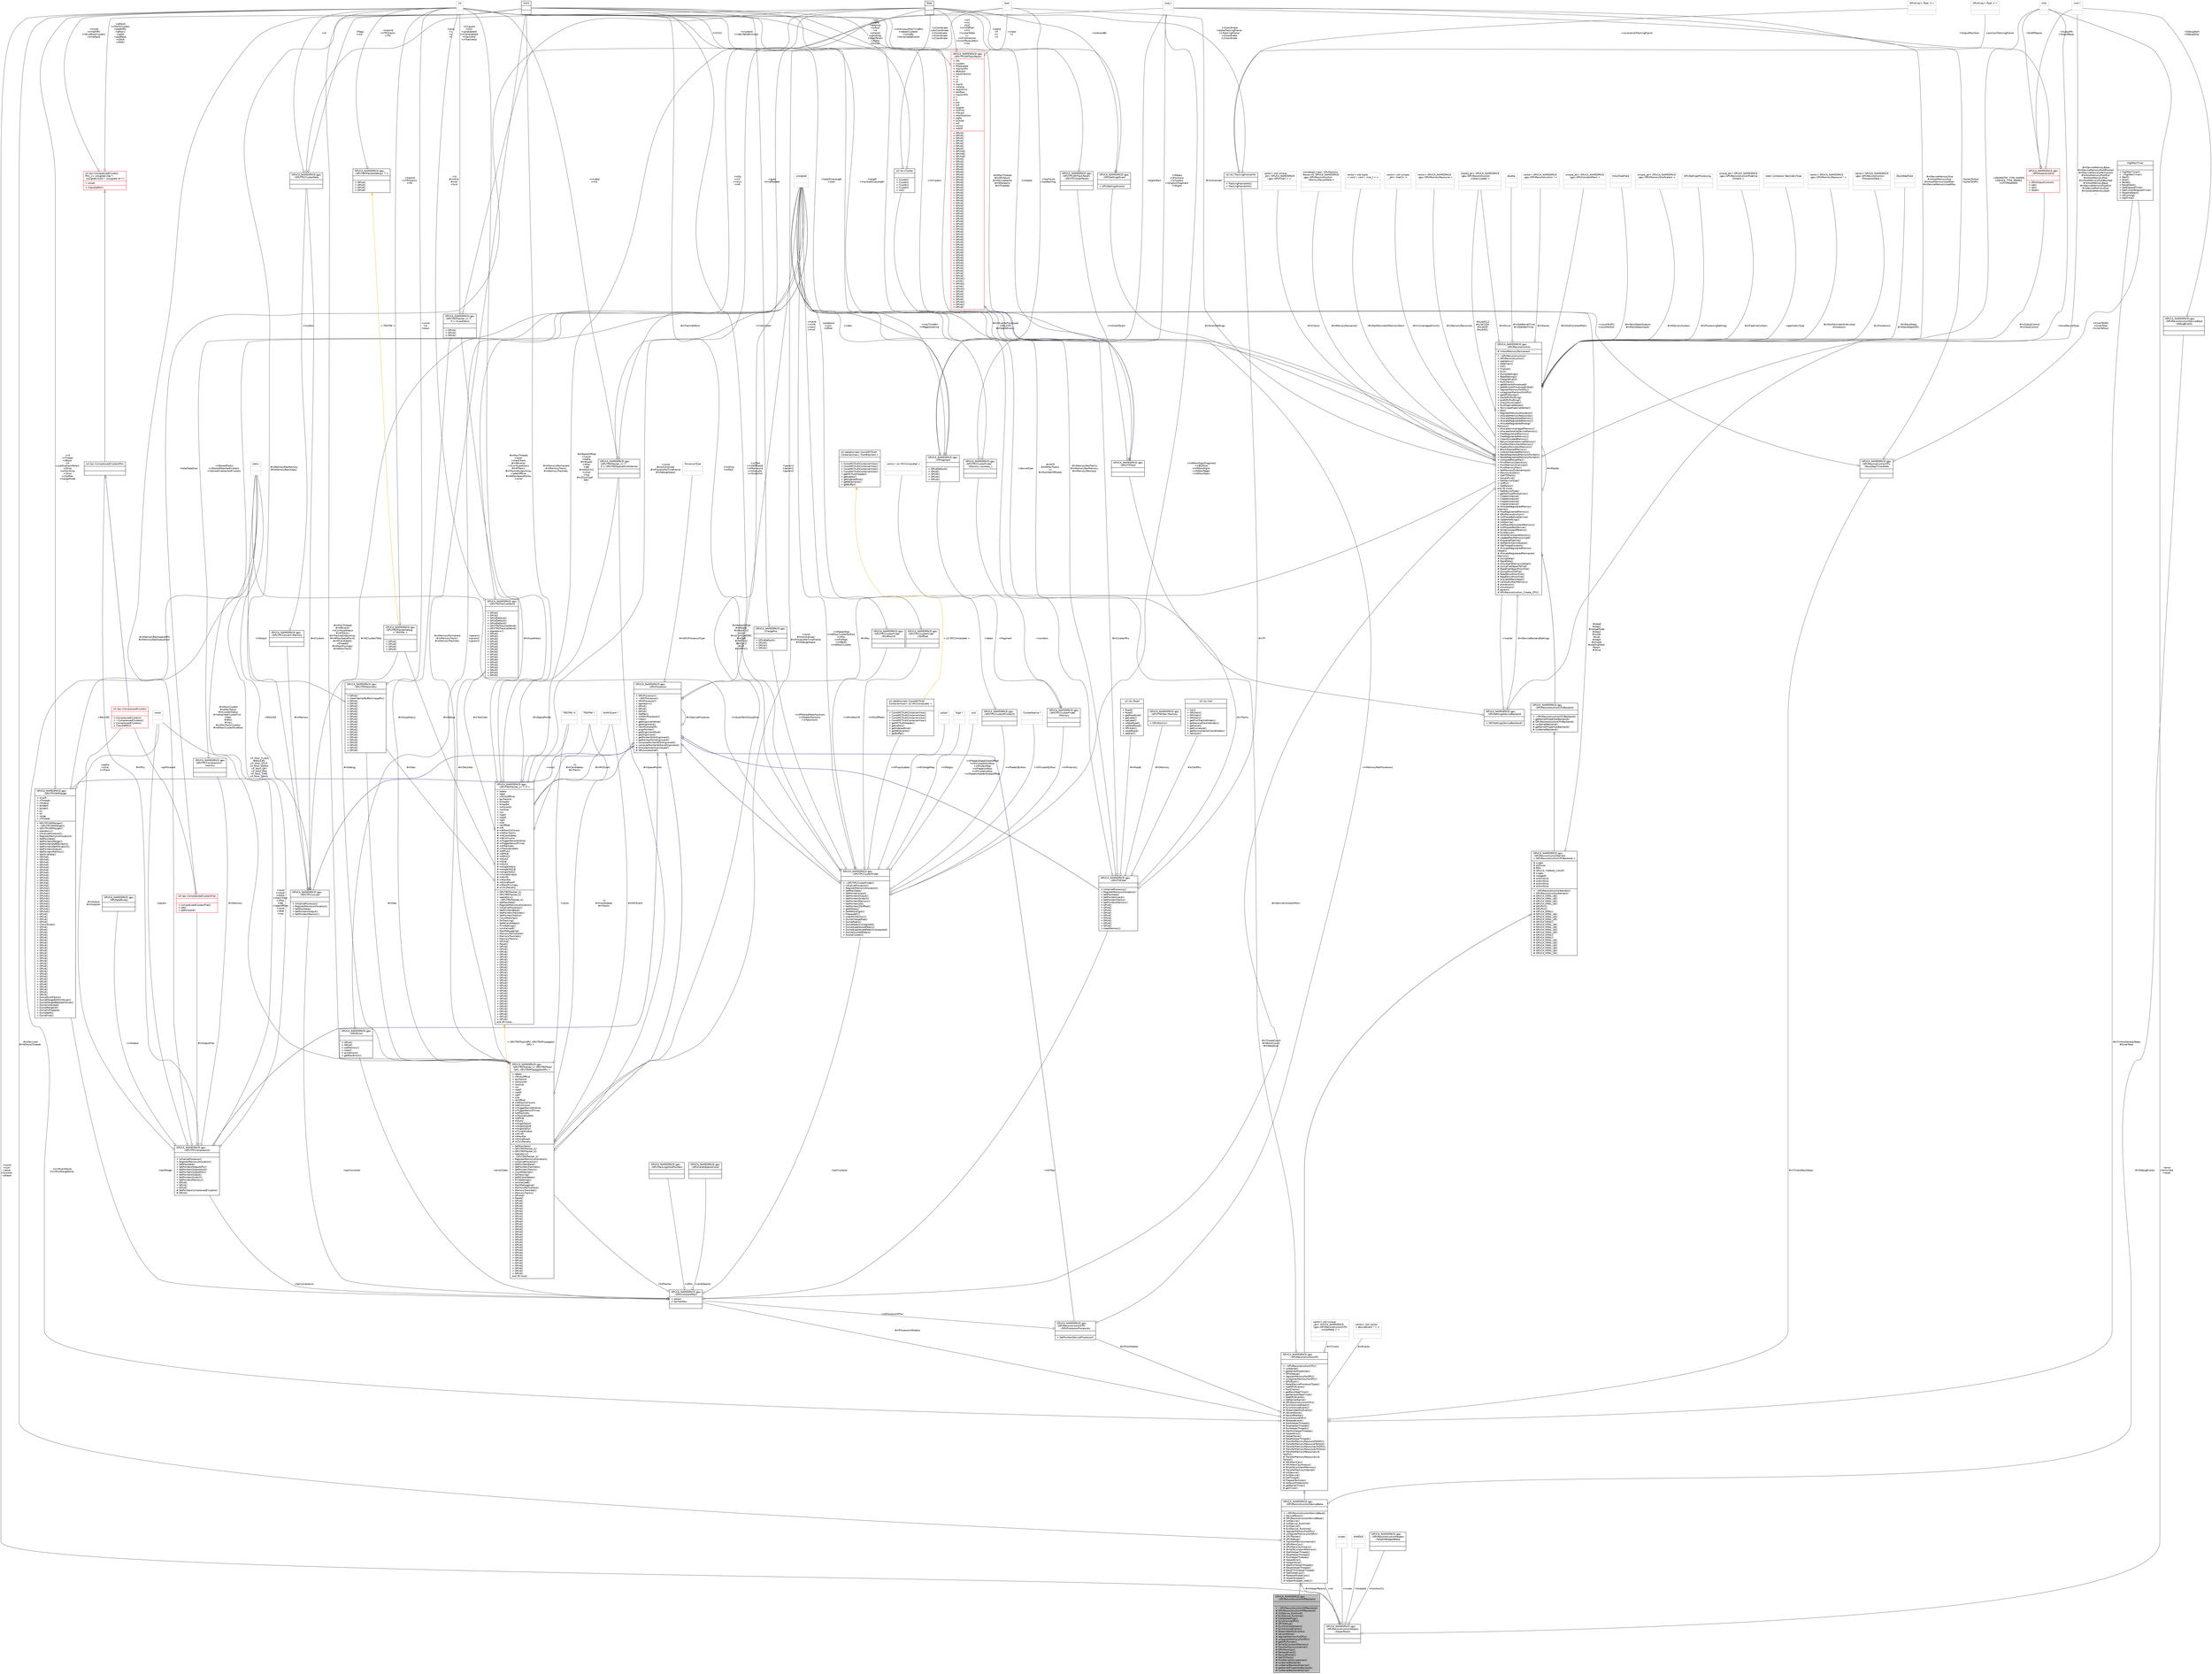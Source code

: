 digraph "GPUCA_NAMESPACE::gpu::GPUReconstructionHIPBackend"
{
 // INTERACTIVE_SVG=YES
  bgcolor="transparent";
  edge [fontname="Helvetica",fontsize="10",labelfontname="Helvetica",labelfontsize="10"];
  node [fontname="Helvetica",fontsize="10",shape=record];
  Node6 [label="{GPUCA_NAMESPACE::gpu\l::GPUReconstructionHIPBackend\n||+ ~GPUReconstructionHIPBackend()\l# GPUReconstructionHIPBackend()\l# InitDevice_Runtime()\l# ExitDevice_Runtime()\l# UpdateSettings()\l# SynchronizeGPU()\l# GPUDebug()\l# SynchronizeStream()\l# SynchronizeEvents()\l# StreamWaitForEvents()\l# IsEventDone()\l# registerMemoryForGPU()\l# unregisterMemoryForGPU()\l# getGPUPointer()\l# WriteToConstantMemory()\l# TransferMemoryInternal()\l# GPUMemCpy()\l# ReleaseEvent()\l# RecordMarker()\l# GetITSTraits()\l# PrintKernelOccupancies()\l# runKernelBackend()\l# runKernelBackendInternal()\l# getKernelPropertiesBackend()\l# runKernelBackendInternal()\l}",height=0.2,width=0.4,color="black", fillcolor="grey75", style="filled", fontcolor="black"];
  Node7 -> Node6 [dir="back",color="midnightblue",fontsize="10",style="solid",arrowtail="onormal",fontname="Helvetica"];
  Node7 [label="{GPUCA_NAMESPACE::gpu\l::GPUReconstructionDeviceBase\n||+ ~GPUReconstructionDeviceBase()\l+ DeviceParam()\l# GPUReconstructionDeviceBase()\l# InitDevice()\l# InitDevice_Runtime()\l# ExitDevice()\l# ExitDevice_Runtime()\l# registerMemoryForGPU()\l# unregisterMemoryForGPU()\l# CPUTracker()\l# GPUDebug()\l# TransferMemoryInternal()\l# GPUMemCpy()\l# GPUMemCpyAlways()\l# WriteToConstantMemory()\l# StartHelperThreads()\l# StopHelperThreads()\l# RunHelperThreads()\l# HelperError()\l# HelperDone()\l# WaitForHelperThreads()\l# ResetHelperThreads()\l# ResetThisHelperThread()\l# GetGlobalLock()\l# ReleaseGlobalLock()\l# helperWrapper()\l# helperWrapper_static()\l}",height=0.2,width=0.4,color="black",URL="$d8/dcf/classGPUCA__NAMESPACE_1_1gpu_1_1GPUReconstructionDeviceBase.html"];
  Node8 -> Node7 [dir="back",color="midnightblue",fontsize="10",style="solid",arrowtail="onormal",fontname="Helvetica"];
  Node8 [label="{GPUCA_NAMESPACE::gpu\l::GPUReconstructionCPU\n||+ ~GPUReconstructionCPU()\l+ runKernel()\l+ getKernelProperties()\l+ GPUDebug()\l+ registerMemoryForGPU()\l+ unregisterMemoryForGPU()\l+ GPUStuck()\l+ ResetDeviceProcessorTypes()\l+ AddGPUEvents()\l+ RunChains()\l+ getRecoStepTimer()\l+ getGeneralStepTimer()\l+ AddGPUEvents()\l+ GetKernelName()\l# GPUReconstructionCPU()\l# SynchronizeStream()\l# SynchronizeEvents()\l# StreamWaitForEvents()\l# IsEventDone()\l# RecordMarker()\l# SynchronizeGPU()\l# ReleaseEvent()\l# StartHelperThreads()\l# StopHelperThreads()\l# RunHelperThreads()\l# WaitForHelperThreads()\l# HelperError()\l# HelperDone()\l# ResetHelperThreads()\l# TransferMemoryResourceToGPU()\l# TransferMemoryResourceToHost()\l# TransferMemoryResourcesToGPU()\l# TransferMemoryResourcesToHost()\l# TransferMemoryResourceLink\lToGPU()\l# TransferMemoryResourceLink\lToHost()\l# GPUMemCpy()\l# GPUMemCpyAlways()\l# WriteToConstantMemory()\l# TransferMemoryInternal()\l# InitDevice()\l# ExitDevice()\l# GetThread()\l# PrepareTextures()\l# DoStuckProtection()\l# getKernelTimer()\l# getTimer()\l}",height=0.2,width=0.4,color="black",URL="$db/d88/classGPUCA__NAMESPACE_1_1gpu_1_1GPUReconstructionCPU.html"];
  Node9 -> Node8 [dir="back",color="midnightblue",fontsize="10",style="solid",arrowtail="onormal",fontname="Helvetica"];
  Node9 [label="{GPUCA_NAMESPACE::gpu\l::GPUReconstructionKernels\l\< GPUReconstructionCPUBackend \>\n|# single\l# allSlices\l# REG\l# GPUCA_THREAD_COUNT\l# single\l# mergeAll\l# withinSlice\l# withinSlice\l# withinSlice\l# withinSlice\l|+ ~GPUReconstructionKernels()\l+ GPUReconstructionKernels()\l# GPUCA_KRNL_LB()\l# GPUCA_KRNL_LB()\l# GPUCA_KRNL_LB()\l# GPUCA_KRNL_LB()\l# GPUPtr1()\l# GPUPtr2()\l# GPUCA_KRNL()\l# GPUCA_KRNL_LB()\l# GPUCA_KRNL_LB()\l# GPUCA_KRNL_LB()\l# GPUCA_KRNL()\l# GPUCA_KRNL_LB()\l# GPUCA_KRNL_LB()\l# GPUCA_KRNL_LB()\l# GPUCA_KRNL_LB()\l# GPUCA_KRNL()\l# GPUCA_KRNL()\l# GPUCA_KRNL_LB()\l# GPUCA_KRNL_LB()\l# GPUCA_KRNL_LB()\l# GPUCA_KRNL_LB()\l# GPUCA_KRNL_LB()\l# GPUCA_KRNL_LB()\l}",height=0.2,width=0.4,color="black",URL="$d2/dc7/classGPUCA__NAMESPACE_1_1gpu_1_1GPUReconstructionKernels_3_01GPUReconstructionCPUBackend_01_4.html"];
  Node10 -> Node9 [dir="back",color="midnightblue",fontsize="10",style="solid",arrowtail="onormal",fontname="Helvetica"];
  Node10 [label="{GPUCA_NAMESPACE::gpu\l::GPUReconstructionCPUBackend\n||+ ~GPUReconstructionCPUBackend()\l+ getKernelPropertiesBackend()\l# GPUReconstructionCPUBackend()\l# runKernelBackend()\l# getKernelPropertiesBackend()\l# runKernelBackend()\l}",height=0.2,width=0.4,color="black",URL="$d2/d24/classGPUCA__NAMESPACE_1_1gpu_1_1GPUReconstructionCPUBackend.html"];
  Node11 -> Node10 [dir="back",color="midnightblue",fontsize="10",style="solid",arrowtail="onormal",fontname="Helvetica"];
  Node11 [label="{GPUCA_NAMESPACE::gpu\l::GPUReconstruction\n|# mHostMemoryPermanent\l|+ ~GPUReconstruction()\l+ GPUReconstruction()\l+ operator=()\l+ AddChain()\l+ Init()\l+ Finalize()\l+ Exit()\l+ DumpSettings()\l+ ReadSettings()\l+ PrepareEvent()\l+ RunChains()\l+ getNEventsProcessed()\l+ getNEventsProcessedInStat()\l+ registerMemoryForGPU()\l+ unregisterMemoryForGPU()\l+ getGPUPointer()\l+ startGPUProfiling()\l+ endGPUProfiling()\l+ CheckErrorCodes()\l+ RunPipelineWorker()\l+ TerminatePipelineWorker()\l+ Res()\l+ RegisterMemoryAllocation()\l+ AllocateMemoryResources()\l+ AllocateRegisteredMemory()\l+ AllocateRegisteredMemory()\l+ AllocateRegisteredForeign\lMemory()\l+ AllocateUnmanagedMemory()\l+ AllocateVolatileDeviceMemory()\l+ FreeRegisteredMemory()\l+ FreeRegisteredMemory()\l+ ClearAllocatedMemory()\l+ ReturnVolatileDeviceMemory()\l+ PushNonPersistentMemory()\l+ PopNonPersistentMemory()\l+ BlockStackedMemory()\l+ UnblockStackedMemory()\l+ ResetRegisteredMemoryPointers()\l+ ResetRegisteredMemoryPointers()\l+ ComputeReuseMax()\l+ PrintMemoryStatistics()\l+ PrintMemoryOverview()\l+ PrintMemoryMax()\l+ SetMemoryExternalInput()\l+ MemoryScalers()\l+ GetITSTraits()\l+ slavesExist()\l+ GetDeviceType()\l+ IsGPU()\l+ GetParam()\land 30 more...\l+ GetDeviceType()\l+ getNIOTypeMultiplicity()\l+ CreateInstance()\l+ CreateInstance()\l+ CreateInstance()\l+ CreateInstance()\l# AllocateRegisteredMemory\lInternal()\l# FreeRegisteredMemory()\l# GPUReconstruction()\l# InitPhaseBeforeDevice()\l# UpdateSettings()\l# InitDevice()\l# InitPhasePermanentMemory()\l# InitPhaseAfterDevice()\l# WriteConstantParams()\l# ExitDevice()\l# WriteToConstantMemory()\l# UpdateMaxMemoryUsed()\l# EnqueuePipeline()\l# GetNextChainInQueue()\l# GetThreadContext()\l# AllocateRegisteredMemory\lHelper()\l# AllocateRegisteredPermanent\lMemory()\l# DumpData()\l# ReadData()\l# AllocateIOMemoryHelper()\l# DumpFlatObjectToFile()\l# ReadFlatObjectFromFile()\l# DumpStructToFile()\l# ReadStructFromFile()\l# ReadStructFromFile()\l# AvailableRecoSteps()\l# CanQueryMaxMemory()\l# processors()\l# processors()\l# param()\l# GPUReconstruction_Create_CPU()\l}",height=0.2,width=0.4,color="black",URL="$d6/df4/classGPUCA__NAMESPACE_1_1gpu_1_1GPUReconstruction.html"];
  Node12 -> Node11 [color="grey25",fontsize="10",style="solid",label=" #mUnmanagedChunks" ,arrowhead="odiamond",fontname="Helvetica"];
  Node12 [label="{vector\< std::unique\l_ptr\< char[]\> \>\n||}",height=0.2,width=0.4,color="grey75"];
  Node11 -> Node11 [color="grey25",fontsize="10",style="solid",label=" #mMaster" ,arrowhead="odiamond",fontname="Helvetica"];
  Node13 -> Node11 [color="grey25",fontsize="10",style="solid",label=" #mMemoryResources" ,arrowhead="odiamond",fontname="Helvetica"];
  Node13 [label="{vector\< GPUCA_NAMESPACE\l::gpu::GPUMemoryResource \>\n||}",height=0.2,width=0.4,color="grey75"];
  Node14 -> Node11 [color="grey25",fontsize="10",style="solid",label=" #sLibOCL2\n#sLibCUDA\n#sLibHIP\n#sLibOCL" ,arrowhead="odiamond",fontname="Helvetica"];
  Node14 [label="{shared_ptr\< GPUCA_NAMESPACE\l::gpu::GPUReconstruction\l::LibraryLoader \>\n||}",height=0.2,width=0.4,color="grey75"];
  Node15 -> Node11 [color="grey25",fontsize="10",style="solid",label=" #mStatKernelTime\n#mStatWallTime" ,arrowhead="odiamond",fontname="Helvetica"];
  Node15 [label="{double\n||}",height=0.2,width=0.4,color="grey75"];
  Node16 -> Node11 [color="grey25",fontsize="10",style="solid",label=" #mSlaves" ,arrowhead="odiamond",fontname="Helvetica"];
  Node16 [label="{vector\< GPUCA_NAMESPACE\l::gpu::GPUReconstruction * \>\n||}",height=0.2,width=0.4,color="grey75"];
  Node17 -> Node11 [color="grey25",fontsize="10",style="solid",label=" #mHostConstantMem" ,arrowhead="odiamond",fontname="Helvetica"];
  Node17 [label="{unique_ptr\< GPUCA_NAMESPACE\l::gpu::GPUConstantMem \>\n||}",height=0.2,width=0.4,color="grey75"];
  Node18 -> Node11 [color="grey25",fontsize="10",style="solid",label=" #mRecoStepsOutputs\n#mRecoStepsInputs" ,arrowhead="odiamond",fontname="Helvetica"];
  Node18 [label="{InOutTypeField\n||}",height=0.2,width=0.4,color="grey75"];
  Node19 -> Node11 [color="grey25",fontsize="10",style="solid",label=" #mMemoryScalers" ,arrowhead="odiamond",fontname="Helvetica"];
  Node19 [label="{unique_ptr\< GPUCA_NAMESPACE\l::gpu::GPUMemorySizeScalers \>\n||}",height=0.2,width=0.4,color="grey75"];
  Node20 -> Node11 [color="grey25",fontsize="10",style="solid",label=" #mOutputControl\n#mInputControl" ,arrowhead="odiamond",fontname="Helvetica"];
  Node20 [label="{GPUCA_NAMESPACE::gpu\l::GPUOutputControl\n||+ GPUOutputControl()\l+ set()\l+ set()\l+ reset()\l}",height=0.2,width=0.4,color="red",URL="$d4/d7c/structGPUCA__NAMESPACE_1_1gpu_1_1GPUOutputControl.html"];
  Node22 -> Node20 [color="grey25",fontsize="10",style="solid",label=" +EndOfSpace" ,arrowhead="odiamond",fontname="Helvetica"];
  Node22 [label="{char\n||}",height=0.2,width=0.4,color="grey75"];
  Node23 -> Node20 [color="grey25",fontsize="10",style="solid",label=" +OutputMaxSize" ,arrowhead="odiamond",fontname="Helvetica"];
  Node23 [label="{size_t\n||}",height=0.2,width=0.4,color="grey75"];
  Node25 -> Node20 [color="grey25",fontsize="10",style="solid",label=" +OutputPtr\n+OutputBase" ,arrowhead="odiamond",fontname="Helvetica"];
  Node25 [label="{void *\n||}",height=0.2,width=0.4,color="grey75"];
  Node22 -> Node11 [color="grey25",fontsize="10",style="solid",label=" +GEOMETRY_TYPE_NAMES\n+DEVICE_TYPE_NAMES\n+IOTYPENAMES" ,arrowhead="odiamond",fontname="Helvetica"];
  Node14 -> Node11 [color="grey25",fontsize="10",style="solid",label=" #mMyLib" ,arrowhead="odiamond",fontname="Helvetica"];
  Node26 -> Node11 [color="grey25",fontsize="10",style="solid",label=" #mEventSettings" ,arrowhead="odiamond",fontname="Helvetica"];
  Node26 [label="{GPUCA_NAMESPACE::gpu\l::GPUSettingsEvent\n||+ GPUSettingsEvent()\l}",height=0.2,width=0.4,color="black",URL="$d0/d50/structGPUCA__NAMESPACE_1_1gpu_1_1GPUSettingsEvent.html"];
  Node27 -> Node26 [color="grey25",fontsize="10",style="solid",label=" +solenoidBz" ,arrowhead="odiamond",fontname="Helvetica"];
  Node27 [label="{float\n||}",height=0.2,width=0.4,color="black",URL="$d4/dc3/classfloat.html"];
  Node28 -> Node26 [color="grey25",fontsize="10",style="solid",label=" +continuousMaxTimeBin\n+needsClusterer\n+constBz\n+homemadeEvents" ,arrowhead="odiamond",fontname="Helvetica"];
  Node28 [label="{int\n||}",height=0.2,width=0.4,color="grey75"];
  Node23 -> Node11 [color="grey25",fontsize="10",style="solid",label=" #mDeviceMemorySize\n#mHostMemorySize\n#mHostMemoryUsedMax\n#mDeviceMemoryUsedMax" ,arrowhead="odiamond",fontname="Helvetica"];
  Node29 -> Node11 [color="grey25",fontsize="10",style="solid",label=" #mProcessingSettings" ,arrowhead="odiamond",fontname="Helvetica"];
  Node29 [label="{GPUSettingsProcessing\n||}",height=0.2,width=0.4,color="grey75"];
  Node30 -> Node11 [color="grey25",fontsize="10",style="solid",label=" #mDeviceConstantMem" ,arrowhead="odiamond",fontname="Helvetica"];
  Node30 [label="{GPUCA_NAMESPACE::gpu\l::GPUConstantMem\n|+ param\l+ tpcTrackers\l|}",height=0.2,width=0.4,color="black",URL="$dc/d57/structGPUCA__NAMESPACE_1_1gpu_1_1GPUConstantMem.html"];
  Node31 -> Node30 [color="grey25",fontsize="10",style="solid",label=" +tpcClusterer" ,arrowhead="odiamond",fontname="Helvetica"];
  Node31 [label="{GPUCA_NAMESPACE::gpu\l::GPUTPCClusterFinder\n||+ ~GPUTPCClusterFinder()\l+ InitializeProcessor()\l+ RegisterMemoryAllocation()\l+ SetMaxData()\l+ SetPointersInput()\l+ SetPointersOutput()\l+ SetPointersScratch()\l+ SetPointersMemory()\l+ SetPointersZS()\l+ SetPointersZSOffset()\l+ getNSteps()\l+ SetNMaxDigits()\l+ PrepareMC()\l+ clearMCMemory()\l+ DumpChargeMap()\l+ DumpPeaks()\l+ DumpPeaksCompacted()\l+ DumpSuppressedPeaks()\l+ DumpSuppressedPeaksCompacted()\l+ DumpCountedPeaks()\l+ DumpClusters()\l}",height=0.2,width=0.4,color="black",URL="$da/dac/classGPUCA__NAMESPACE_1_1gpu_1_1GPUTPCClusterFinder.html"];
  Node32 -> Node31 [dir="back",color="midnightblue",fontsize="10",style="solid",arrowtail="onormal",fontname="Helvetica"];
  Node32 [label="{GPUCA_NAMESPACE::gpu\l::GPUProcessor\n||+ GPUProcessor()\l+ ~GPUProcessor()\l+ GPUProcessor()\l+ operator=()\l+ GPUd()\l+ GPUd()\l+ GPUd()\l+ GetRec()\l+ InitGPUProcessor()\l+ Clear()\l+ getAlignmentMod()\l+ getAlignment()\l+ nextMultipleOf()\l+ alignPointer()\l+ getAlignmentMod()\l+ getAlignment()\l+ getPointerWithAlignment()\l+ getPointerWithAlignment()\l+ computePointerWithAlignment()\l+ computePointerWithoutAlignment()\l# AllocateAndInitializeLate()\l# GPUconstantref()\l}",height=0.2,width=0.4,color="black",URL="$d0/dd7/classGPUCA__NAMESPACE_1_1gpu_1_1GPUProcessor.html"];
  Node11 -> Node32 [color="grey25",fontsize="10",style="solid",label=" #mRec" ,arrowhead="odiamond",fontname="Helvetica"];
  Node32 -> Node32 [color="grey25",fontsize="10",style="solid",label=" #mDeviceProcessor" ,arrowhead="odiamond",fontname="Helvetica"];
  Node33 -> Node32 [color="grey25",fontsize="10",style="solid",label=" #mGPUProcessorType" ,arrowhead="odiamond",fontname="Helvetica"];
  Node33 [label="{ProcessorType\n||}",height=0.2,width=0.4,color="grey75"];
  Node34 -> Node32 [color="grey25",fontsize="10",style="solid",label=" +param1\n+param2\n+param3" ,arrowhead="odiamond",fontname="Helvetica"];
  Node34 [label="{unsigned\n||}",height=0.2,width=0.4,color="grey75"];
  Node35 -> Node31 [color="grey25",fontsize="10",style="solid",label=" +mMinMaxCN" ,arrowhead="odiamond",fontname="Helvetica"];
  Node35 [label="{GPUCA_NAMESPACE::gpu\l::GPUTPCClusterFinder\l::MinMaxCN\n||}",height=0.2,width=0.4,color="black",URL="$dc/dc6/structGPUCA__NAMESPACE_1_1gpu_1_1GPUTPCClusterFinder_1_1MinMaxCN.html"];
  Node34 -> Node35 [color="grey25",fontsize="10",style="solid",label=" +maxN\n+minN\n+maxC\n+minC" ,arrowhead="odiamond",fontname="Helvetica"];
  Node36 -> Node31 [color="grey25",fontsize="10",style="solid",label=" +mPmemory" ,arrowhead="odiamond",fontname="Helvetica"];
  Node36 [label="{GPUCA_NAMESPACE::gpu\l::GPUTPCClusterFinder\l::Memory\n||}",height=0.2,width=0.4,color="black",URL="$d6/d9c/structGPUCA__NAMESPACE_1_1gpu_1_1GPUTPCClusterFinder_1_1Memory.html"];
  Node37 -> Node36 [color="grey25",fontsize="10",style="solid",label=" +counters" ,arrowhead="odiamond",fontname="Helvetica"];
  Node37 [label="{GPUCA_NAMESPACE::gpu\l::GPUTPCClusterFinder\l::Memory::counters_t\n||}",height=0.2,width=0.4,color="black",URL="$d6/d42/structGPUCA__NAMESPACE_1_1gpu_1_1GPUTPCClusterFinder_1_1Memory_1_1counters__t.html"];
  Node23 -> Node37 [color="grey25",fontsize="10",style="solid",label=" +nPeaks\n+nPositions\n+nClusters\n+nDigitsInFragment\n+nDigits" ,arrowhead="odiamond",fontname="Helvetica"];
  Node34 -> Node37 [color="grey25",fontsize="10",style="solid",label=" +maxTimeBin\n+nPagesSubslice" ,arrowhead="odiamond",fontname="Helvetica"];
  Node38 -> Node36 [color="grey25",fontsize="10",style="solid",label=" +fragment" ,arrowhead="odiamond",fontname="Helvetica"];
  Node38 [label="{GPUCA_NAMESPACE::gpu\l::CfFragment\n||+ GPUdDefault()\l+ GPUd()\l+ GPUdi()\l+ GPUdi()\l+ GPUdi()\l}",height=0.2,width=0.4,color="black",URL="$db/d3d/structGPUCA__NAMESPACE_1_1gpu_1_1CfFragment.html"];
  Node39 -> Node38 [color="grey25",fontsize="10",style="solid",label=" +length\n+maxSubSliceLength" ,arrowhead="odiamond",fontname="Helvetica"];
  Node39 [label="{short\n||}",height=0.2,width=0.4,color="black",URL="$dc/d10/classshort.html"];
  Node23 -> Node38 [color="grey25",fontsize="10",style="solid",label=" +digitsStart" ,arrowhead="odiamond",fontname="Helvetica"];
  Node28 -> Node38 [color="grey25",fontsize="10",style="solid",label=" +totalSliceLength\n+start" ,arrowhead="odiamond",fontname="Helvetica"];
  Node40 -> Node38 [color="grey25",fontsize="10",style="solid",label=" +hasFuture\n+hasBacklog" ,arrowhead="odiamond",fontname="Helvetica"];
  Node40 [label="{bool\n||}",height=0.2,width=0.4,color="grey75"];
  Node34 -> Node38 [color="grey25",fontsize="10",style="solid",label=" +index" ,arrowhead="odiamond",fontname="Helvetica"];
  Node41 -> Node31 [color="grey25",fontsize="10",style="solid",label=" +mPfilteredPeakPositions\n+mPpeakPositions\n+mPpositions" ,arrowhead="odiamond",fontname="Helvetica"];
  Node41 [label="{GPUCA_NAMESPACE::gpu\l::ChargePos\n||+ GPUdDefault()\l+ GPUdi()\l+ GPUdi()\l+ GPUdi()\l}",height=0.2,width=0.4,color="black",URL="$dd/d68/structGPUCA__NAMESPACE_1_1gpu_1_1ChargePos.html"];
  Node39 -> Node41 [color="grey25",fontsize="10",style="solid",label=" +gpad\n+timePadded" ,arrowhead="odiamond",fontname="Helvetica"];
  Node39 -> Node31 [color="grey25",fontsize="10",style="solid",label=" +mZSId\n+mZSOffsetId\n+mMemoryId\n+mOutputId\n+mScratchId" ,arrowhead="odiamond",fontname="Helvetica"];
  Node23 -> Node31 [color="grey25",fontsize="10",style="solid",label=" +mNMaxDigitsFragment\n+mBufSize\n+mNMaxDigits\n+mNMaxPages\n+mNMaxPeaks" ,arrowhead="odiamond",fontname="Helvetica"];
  Node42 -> Node31 [color="grey25",fontsize="10",style="solid",label=" +mPchargeMap" ,arrowhead="odiamond",fontname="Helvetica"];
  Node42 [label="{ushort\n||}",height=0.2,width=0.4,color="grey75"];
  Node43 -> Node31 [color="grey25",fontsize="10",style="solid",label=" +mPdigits" ,arrowhead="odiamond",fontname="Helvetica"];
  Node43 [label="{Digit *\n||}",height=0.2,width=0.4,color="grey75"];
  Node28 -> Node31 [color="grey25",fontsize="10",style="solid",label=" +mISlice\n+mPbuf" ,arrowhead="odiamond",fontname="Helvetica"];
  Node44 -> Node31 [color="grey25",fontsize="10",style="solid",label=" +mPzsOffsets" ,arrowhead="odiamond",fontname="Helvetica"];
  Node44 [label="{GPUCA_NAMESPACE::gpu\l::GPUTPCClusterFinder\l::ZSOffset\n||}",height=0.2,width=0.4,color="black",URL="$da/d0d/structGPUCA__NAMESPACE_1_1gpu_1_1GPUTPCClusterFinder_1_1ZSOffset.html"];
  Node34 -> Node44 [color="grey25",fontsize="10",style="solid",label=" +endpoint\n+num\n+offset" ,arrowhead="odiamond",fontname="Helvetica"];
  Node45 -> Node31 [color="grey25",fontsize="10",style="solid",label=" +mPlabelsDataGlobalOffset\n+mPclusterPosInRow\n+mPindexMap\n+mPlabelsInRow\n+mPclusterInRow\n+mPlabelsHeaderGlobalOffset" ,arrowhead="odiamond",fontname="Helvetica"];
  Node45 [label="{uint\n||}",height=0.2,width=0.4,color="grey75"];
  Node46 -> Node31 [color="grey25",fontsize="10",style="solid",label=" +mPinputLabels" ,arrowhead="odiamond",fontname="Helvetica"];
  Node46 [label="{o2::dataformats::ConstMCTruth\lContainerView\< o2::MCCompLabel \>\n||+ ConstMCTruthContainerView()\l+ ConstMCTruthContainerView()\l+ ConstMCTruthContainerView()\l+ ConstMCTruthContainerView()\l+ getMCTruthHeader()\l+ getLabels()\l+ getIndexedSize()\l+ getNElements()\l+ getBuffer()\l}",height=0.2,width=0.4,color="black",URL="$de/d68/classo2_1_1dataformats_1_1ConstMCTruthContainerView.html"];
  Node47 -> Node46 [dir="back",color="orange",fontsize="10",style="solid",label=" \< o2::MCCompLabel \>" ,fontname="Helvetica"];
  Node47 [label="{o2::dataformats::ConstMCTruth\lContainerView\< TruthElement \>\n||+ ConstMCTruthContainerView()\l+ ConstMCTruthContainerView()\l+ ConstMCTruthContainerView()\l+ ConstMCTruthContainerView()\l+ getMCTruthHeader()\l+ getLabels()\l+ getIndexedSize()\l+ getNElements()\l+ getBuffer()\l}",height=0.2,width=0.4,color="black",URL="$de/d68/classo2_1_1dataformats_1_1ConstMCTruthContainerView.html"];
  Node48 -> Node31 [color="grey25",fontsize="10",style="solid",label=" +mScanWorkGroupSize" ,arrowhead="odiamond",fontname="Helvetica"];
  Node48 [label="{static\n||}",height=0.2,width=0.4,color="grey75"];
  Node49 -> Node31 [color="grey25",fontsize="10",style="solid",label=" +mPclusterByRow" ,arrowhead="odiamond",fontname="Helvetica"];
  Node49 [label="{ClusterNative *\n||}",height=0.2,width=0.4,color="grey75"];
  Node34 -> Node31 [color="grey25",fontsize="10",style="solid",label=" +mPpeakMap\n+mNMaxClusterPerRow\n+mPzs\n+mPisPeak\n+mNBufs\n+mNMaxClusters" ,arrowhead="odiamond",fontname="Helvetica"];
  Node50 -> Node31 [color="grey25",fontsize="10",style="solid",label=" +mPlabelsByRow" ,arrowhead="odiamond",fontname="Helvetica"];
  Node50 [label="{GPUCA_NAMESPACE::gpu\l::GPUTPCClusterMCInterim\n||}",height=0.2,width=0.4,color="black",URL="$d4/d0e/structGPUCA__NAMESPACE_1_1gpu_1_1GPUTPCClusterMCInterim.html"];
  Node51 -> Node50 [color="grey25",fontsize="10",style="solid",label=" +labels" ,arrowhead="odiamond",fontname="Helvetica"];
  Node51 [label="{vector\< o2::MCCompLabel \>\n||}",height=0.2,width=0.4,color="grey75"];
  Node52 -> Node30 [color="grey25",fontsize="10",style="solid",label=" +itsFitter" ,arrowhead="odiamond",fontname="Helvetica"];
  Node52 [label="{GPUCA_NAMESPACE::gpu\l::GPUITSFitter\n||+ InitializeProcessor()\l+ RegisterMemoryAllocation()\l+ SetMaxData()\l+ SetPointersInput()\l+ SetPointersTracks()\l+ SetPointersMemory()\l+ GPUd()\l+ GPUd()\l+ GPUd()\l+ GPUd()\l+ GPUd()\l+ GPUd()\l+ GPUd()\l+ GPUd()\l+ GPUd()\l+ clearMemory()\l}",height=0.2,width=0.4,color="black",URL="$d8/df8/classGPUCA__NAMESPACE_1_1gpu_1_1GPUITSFitter.html"];
  Node32 -> Node52 [dir="back",color="midnightblue",fontsize="10",style="solid",arrowtail="onormal",fontname="Helvetica"];
  Node53 -> Node52 [color="grey25",fontsize="10",style="solid",label=" #mClusterPtrs" ,arrowhead="odiamond",fontname="Helvetica"];
  Node53 [label="{o2::its::Cluster\n||+ Cluster()\l+ Cluster()\l+ Cluster()\l+ Cluster()\l+ Init()\l}",height=0.2,width=0.4,color="black",URL="$d6/de3/structo2_1_1its_1_1Cluster.html"];
  Node27 -> Node53 [color="grey25",fontsize="10",style="solid",label=" +xCoordinate\n+phiCoordinate\n+rCoordinate\n+zCoordinate\n+yCoordinate" ,arrowhead="odiamond",fontname="Helvetica"];
  Node28 -> Node53 [color="grey25",fontsize="10",style="solid",label=" +clusterId\n+indexTableBinIndex" ,arrowhead="odiamond",fontname="Helvetica"];
  Node54 -> Node52 [color="grey25",fontsize="10",style="solid",label=" #mRoads" ,arrowhead="odiamond",fontname="Helvetica"];
  Node54 [label="{o2::its::Road\n||+ Road()\l+ Road()\l+ getRoadSize()\l+ getLabel()\l+ setLabel()\l+ isFakeRoad()\l+ setFakeRoad()\l+ GPUhdni()\l+ resetRoad()\l+ addCell()\l}",height=0.2,width=0.4,color="black",URL="$d2/d7f/classo2_1_1its_1_1Road.html"];
  Node55 -> Node52 [color="grey25",fontsize="10",style="solid",label=" #mMemory" ,arrowhead="odiamond",fontname="Helvetica"];
  Node55 [label="{GPUCA_NAMESPACE::gpu\l::GPUITSFitter::Memory\n||+ GPUAtomic()\l}",height=0.2,width=0.4,color="black",URL="$dc/ddc/structGPUCA__NAMESPACE_1_1gpu_1_1GPUITSFitter_1_1Memory.html"];
  Node56 -> Node52 [color="grey25",fontsize="10",style="solid",label=" #mTF" ,arrowhead="odiamond",fontname="Helvetica"];
  Node56 [label="{o2::its::TrackingFrameInfo\n||+ TrackingFrameInfo()\l+ TrackingFrameInfo()\l}",height=0.2,width=0.4,color="black",URL="$d2/d5f/structo2_1_1its_1_1TrackingFrameInfo.html"];
  Node57 -> Node56 [color="grey25",fontsize="10",style="solid",label=" +covarianceTrackingFrame" ,arrowhead="odiamond",fontname="Helvetica"];
  Node57 [label="{GPUArray\< float, 3 \>\n||}",height=0.2,width=0.4,color="grey75"];
  Node58 -> Node56 [color="grey25",fontsize="10",style="solid",label=" +positionTrackingFrame" ,arrowhead="odiamond",fontname="Helvetica"];
  Node58 [label="{GPUArray\< float, 2 \>\n||}",height=0.2,width=0.4,color="grey75"];
  Node27 -> Node56 [color="grey25",fontsize="10",style="solid",label=" +xCoordinate\n+alphaTrackingFrame\n+xTrackingFrame\n+zCoordinate\n+yCoordinate" ,arrowhead="odiamond",fontname="Helvetica"];
  Node39 -> Node52 [color="grey25",fontsize="10",style="solid",label=" #mMemoryResTracks\n#mMemoryResMemory\n#mMemoryResInput" ,arrowhead="odiamond",fontname="Helvetica"];
  Node28 -> Node52 [color="grey25",fontsize="10",style="solid",label=" #mNTF\n#mNMaxTracks\n+v\n#mNumberOfRoads" ,arrowhead="odiamond",fontname="Helvetica"];
  Node59 -> Node52 [color="grey25",fontsize="10",style="solid",label=" #mTracks" ,arrowhead="odiamond",fontname="Helvetica"];
  Node59 [label="{GPUCA_NAMESPACE::gpu\l::GPUITSTrack\n||}",height=0.2,width=0.4,color="black",URL="$dc/d9a/classGPUCA__NAMESPACE_1_1gpu_1_1GPUITSTrack.html"];
  Node60 -> Node59 [dir="back",color="midnightblue",fontsize="10",style="solid",arrowtail="onormal",fontname="Helvetica"];
  Node60 [label="{GPUCA_NAMESPACE::gpu\l::GPUTPCGMTrackParam\n|+ iTrk\l+ clusters\l+ NTolerated\l+ maxSinPhi\l+ dEdxOut\l+ wayDirection\l+ xx\l+ yy\l+ zz\l+ maxN\l+ clAlpha\l+ rejectChi2\l+ lastRow\l+ maxSinPhi\l+ Y\l+ Z\l+ toX\l+ toX\l+ loopIdx\l+ ihitFirst\l+ ihitLast\l+ wayDirection\l+ state\l+ tzOuter\l+ mP\l+ mChi2\l+ mNDF\l|+ GPUd()\l+ GPUd()\l+ GPUd()\l+ GPUd()\l+ GPUd()\l+ GPUd()\l+ GPUd()\l+ GPUhd()\l+ GPUhd()\l+ GPUhd()\l+ GPUd()\l+ GPUd()\l+ GPUd()\l+ GPUd()\l+ GPUd()\l+ GPUd()\l+ GPUd()\l+ GPUd()\l+ GPUd()\l+ GPUd()\l+ GPUd()\l+ GPUd()\l+ GPUd()\l+ GPUd()\l+ GPUd()\l+ GPUd()\l+ GPUd()\l+ GPUd()\l+ GPUd()\l+ GPUd()\l+ GPUd()\l+ GPUd()\l+ GPUd()\l+ GPUd()\l+ GPUd()\l+ GPUd()\l+ GPUd()\l+ GPUd()\l+ GPUd()\l+ GPUd()\l+ GPUd()\l+ GPUd()\l+ GPUd()\l+ GPUd()\l+ GPUd()\l+ GPUd()\l+ GPUd()\l+ GPUd()\l+ GPUd()\l+ GPUd()\l+ GPUd()\l+ GPUd()\l+ GPUd()\l+ GPUd()\l+ GPUd()\l+ GPUd()\l+ GPUdi()\l+ while()\l+ GPUdi()\l+ while()\l+ GPUdi()\l+ GPUd()\l+ GPUd()\l+ GPUd()\l+ GPUd()\l+ GPUdi()\l+ GPUdi()\l+ GPUd()\l}",height=0.2,width=0.4,color="red",URL="$df/df6/classGPUCA__NAMESPACE_1_1gpu_1_1GPUTPCGMTrackParam.html"];
  Node27 -> Node60 [color="grey25",fontsize="10",style="solid",label=" +toY\n+mC\n+toZ\n+mTZOffset\n+mX\n+clusterState\n+v\n+inFlyDirection\n+mirrorParameters\n+row\n..." ,arrowhead="odiamond",fontname="Helvetica"];
  Node28 -> Node60 [color="grey25",fontsize="10",style="solid",label=" +toY\n+alpha\n+attempt\n+toRow\n+N\n+phase2\n+goodLeg\n+outerParam\n+Alpha\n+tzInner\n..." ,arrowhead="odiamond",fontname="Helvetica"];
  Node40 -> Node60 [color="grey25",fontsize="10",style="solid",label=" +mask\n+v" ,arrowhead="odiamond",fontname="Helvetica"];
  Node27 -> Node59 [color="grey25",fontsize="10",style="solid",label=" +mAlpha" ,arrowhead="odiamond",fontname="Helvetica"];
  Node28 -> Node59 [color="grey25",fontsize="10",style="solid",label=" +mClusters" ,arrowhead="odiamond",fontname="Helvetica"];
  Node73 -> Node59 [color="grey25",fontsize="10",style="solid",label=" +mOuterParam" ,arrowhead="odiamond",fontname="Helvetica"];
  Node73 [label="{GPUCA_NAMESPACE::gpu\l::GPUTPCGMTrackParam\l::GPUTPCOuterParam\n||}",height=0.2,width=0.4,color="black",URL="$d3/d23/structGPUCA__NAMESPACE_1_1gpu_1_1GPUTPCGMTrackParam_1_1GPUTPCOuterParam.html"];
  Node27 -> Node73 [color="grey25",fontsize="10",style="solid",label=" +alpha\n+P\n+C\n+X" ,arrowhead="odiamond",fontname="Helvetica"];
  Node74 -> Node52 [color="grey25",fontsize="10",style="solid",label=" #mCellPtrs" ,arrowhead="odiamond",fontname="Helvetica"];
  Node74 [label="{o2::its::Cell\n||+ Cell()\l+ GPUhdni()\l+ GPUhdni()\l+ GPUhdni()\l+ getFirstTrackletIndex()\l+ getSecondTrackletIndex()\l+ getLevel()\l+ getCurvature()\l+ getNormalVectorCoordinates()\l+ setLevel()\l}",height=0.2,width=0.4,color="black",URL="$dd/d89/classo2_1_1its_1_1Cell.html"];
  Node75 -> Node30 [color="grey25",fontsize="10",style="solid",label=" +ioPtrs" ,arrowhead="odiamond",fontname="Helvetica"];
  Node75 [label="{GPUCA_NAMESPACE::gpu\l::GPUTrackingInOutPointers\n||}",height=0.2,width=0.4,color="black",URL="$d2/d7f/structGPUCA__NAMESPACE_1_1gpu_1_1GPUTrackingInOutPointers.html"];
  Node76 -> Node30 [color="grey25",fontsize="10",style="solid",label=" +tpcConverter" ,arrowhead="odiamond",fontname="Helvetica"];
  Node76 [label="{GPUCA_NAMESPACE::gpu\l::GPUTPCConvert\n||+ InitializeProcessor()\l+ RegisterMemoryAllocation()\l+ SetMaxData()\l+ SetPointersOutput()\l+ SetPointersMemory()\l}",height=0.2,width=0.4,color="black",URL="$d3/d6f/classGPUCA__NAMESPACE_1_1gpu_1_1GPUTPCConvert.html"];
  Node32 -> Node76 [dir="back",color="midnightblue",fontsize="10",style="solid",arrowtail="onormal",fontname="Helvetica"];
  Node39 -> Node76 [color="grey25",fontsize="10",style="solid",label=" #mMemoryResMemory\n#mMemoryResOutput" ,arrowhead="odiamond",fontname="Helvetica"];
  Node77 -> Node76 [color="grey25",fontsize="10",style="solid",label=" #mClusters" ,arrowhead="odiamond",fontname="Helvetica"];
  Node77 [label="{GPUCA_NAMESPACE::gpu\l::GPUTPCClusterData\n||}",height=0.2,width=0.4,color="black",URL="$de/d16/structGPUCA__NAMESPACE_1_1gpu_1_1GPUTPCClusterData.html"];
  Node27 -> Node77 [color="grey25",fontsize="10",style="solid",label=" +amp\n+x\n+y\n+z" ,arrowhead="odiamond",fontname="Helvetica"];
  Node39 -> Node77 [color="grey25",fontsize="10",style="solid",label=" +flags\n+row" ,arrowhead="odiamond",fontname="Helvetica"];
  Node28 -> Node77 [color="grey25",fontsize="10",style="solid",label=" +id" ,arrowhead="odiamond",fontname="Helvetica"];
  Node78 -> Node76 [color="grey25",fontsize="10",style="solid",label=" #mMemory" ,arrowhead="odiamond",fontname="Helvetica"];
  Node78 [label="{GPUCA_NAMESPACE::gpu\l::GPUTPCConvert::Memory\n||}",height=0.2,width=0.4,color="black",URL="$d4/d0e/structGPUCA__NAMESPACE_1_1gpu_1_1GPUTPCConvert_1_1Memory.html"];
  Node77 -> Node78 [color="grey25",fontsize="10",style="solid",label=" +clusters" ,arrowhead="odiamond",fontname="Helvetica"];
  Node34 -> Node76 [color="grey25",fontsize="10",style="solid",label=" #mNClustersTotal" ,arrowhead="odiamond",fontname="Helvetica"];
  Node48 -> Node76 [color="grey25",fontsize="10",style="solid",label=" +NSLICES" ,arrowhead="odiamond",fontname="Helvetica"];
  Node79 -> Node30 [color="grey25",fontsize="10",style="solid",label=" +trdTracker" ,arrowhead="odiamond",fontname="Helvetica"];
  Node79 [label="{GPUCA_NAMESPACE::gpu\l::GPUTRDTracker_t\< GPUTRDTrack\lGPU, GPUTRDPropagatorGPU \>\n|+ labels\l+ nTrkltsOffline\l+ tpcTrackId\l+ collisionId\l+ rowSize\l+ cov\l+ roadY\l+ roadZ\l+ right\l+ size\l+ idxOffset\l# mNMaxCollisions\l# mNCollisions\l# mTriggerRecordIndices\l# mTriggerRecordTimes\l# mNTracklets\l# mTrackletLabels\l# mRPhiB\l# mDyA2\l# mAngleToDyA\l# mAngleToDyB\l# mAngleToDyC\l# mTimeWindow\l# mMinPt\l# mMaxEta\l# mExtraRoadY\l# mChi2Penalty\l|+ SetMaxData()\l+ GPUTRDTracker_t()\l+ GPUTRDTracker_t()\l+ operator=()\l+ ~GPUTRDTracker_t()\l+ RegisterMemoryAllocation()\l+ InitializeProcessor()\l+ SetPointersBase()\l+ SetPointersTracklets()\l+ SetPointersTracks()\l+ CountMatches()\l+ DoTracking()\l+ SetNCandidates()\l+ PrintSettings()\l+ IsInitialized()\l+ StartDebugging()\l+ MemoryPermanent()\l+ MemoryTracklets()\l+ MemoryTracks()\l+ GPUhd()\l+ Reset()\l+ GPUd()\l+ GPUd()\l+ GPUd()\l+ GPUd()\l+ GPUd()\l+ GPUd()\l+ GPUd()\l+ GPUd()\l+ GPUd()\l+ GPUd()\l+ GPUd()\l+ GPUd()\l+ GPUd()\l+ GPUd()\l+ GPUd()\l+ GPUd()\l+ GPUd()\l+ GPUd()\l+ GPUd()\l+ GPUd()\l+ GPUd()\l+ GPUd()\l+ GPUd()\l+ GPUd()\l+ GPUd()\l+ GPUd()\l+ GPUd()\l+ GPUd()\l+ GPUd()\land 26 more...\l}",height=0.2,width=0.4,color="black",URL="$db/db5/classGPUCA__NAMESPACE_1_1gpu_1_1GPUTRDTracker__t.html"];
  Node32 -> Node79 [dir="back",color="midnightblue",fontsize="10",style="solid",arrowtail="onormal",fontname="Helvetica"];
  Node80 -> Node79 [color="grey25",fontsize="10",style="solid",label=" #mDebug" ,arrowhead="odiamond",fontname="Helvetica"];
  Node80 [label="{GPUCA_NAMESPACE::gpu\l::GPUTRDTrackerDebug\l\< TRDTRK \>\n||+ GPUd()\l+ GPUd()\l+ GPUd()\l+ GPUd()\l}",height=0.2,width=0.4,color="black",URL="$dd/d07/classGPUCA__NAMESPACE_1_1gpu_1_1GPUTRDTrackerDebug.html"];
  Node28 -> Node80 [color="grey25",fontsize="10",style="solid",label=" +trackId\n+nTPCtracks\n+iTrk" ,arrowhead="odiamond",fontname="Helvetica"];
  Node81 -> Node80 [dir="back",color="orange",fontsize="10",style="solid",label=" \< TRDTRK \>" ,fontname="Helvetica"];
  Node81 [label="{GPUCA_NAMESPACE::gpu\l::GPUTRDTrackerDebug\< T \>\n||+ GPUd()\l+ GPUd()\l+ GPUd()\l+ GPUd()\l}",height=0.2,width=0.4,color="black",URL="$dd/d07/classGPUCA__NAMESPACE_1_1gpu_1_1GPUTRDTrackerDebug.html"];
  Node28 -> Node81 [color="grey25",fontsize="10",style="solid",label=" +trackId\n+nTPCtracks\n+iTrk" ,arrowhead="odiamond",fontname="Helvetica"];
  Node82 -> Node79 [color="grey25",fontsize="10",style="solid",label=" #mGeo" ,arrowhead="odiamond",fontname="Helvetica"];
  Node82 [label="{GPUCA_NAMESPACE::gpu\l::GPUTRDGeometry\n||+ GPUd()\l+ clearInternalBufferUniquePtr()\l+ GPUd()\l+ GPUd()\l+ GPUd()\l+ GPUd()\l+ GPUd()\l+ GPUd()\l+ GPUd()\l+ GPUd()\l+ GPUd()\l+ GPUd()\l+ GPUd()\l+ GPUd()\l+ GPUd()\l+ GPUd()\l+ GPUd()\l+ GPUd()\l+ GPUd()\l+ GPUd()\l+ GPUd()\l+ GPUd()\l}",height=0.2,width=0.4,color="black",URL="$d8/d19/classGPUCA__NAMESPACE_1_1gpu_1_1GPUTRDGeometry.html"];
  Node28 -> Node82 [color="grey25",fontsize="10",style="solid",label=" +const\n+st\n+stack" ,arrowhead="odiamond",fontname="Helvetica"];
  Node48 -> Node82 [color="grey25",fontsize="10",style="solid",label=" +kNstack" ,arrowhead="odiamond",fontname="Helvetica"];
  Node83 -> Node79 [color="grey25",fontsize="10",style="solid",label=" #mTracklets" ,arrowhead="odiamond",fontname="Helvetica"];
  Node83 [label="{GPUCA_NAMESPACE::gpu\l::GPUTRDTrackletWord\n||+ GPUd()\l+ GPUd()\l+ GPUdDefault()\l+ GPUdDefault()\l+ GPUdDefault()\l+ GPUTRDTrackletWord()\l+ GPUTRDTrackletWord()\l+ operator=()\l+ GPUd()\l+ GPUd()\l+ GPUd()\l+ GPUd()\l+ GPUd()\l+ GPUd()\l+ GPUd()\l+ GPUd()\l+ GPUd()\l+ GPUd()\l+ GPUd()\l+ GPUd()\l+ GPUd()\l+ GPUd()\l+ GPUd()\l+ GPUd()\l+ GPUd()\l}",height=0.2,width=0.4,color="black",URL="$d6/d2b/classGPUCA__NAMESPACE_1_1gpu_1_1GPUTRDTrackletWord.html"];
  Node28 -> Node83 [color="grey25",fontsize="10",style="solid",label=" +id\n#mHCId\n#mId\n+hcid" ,arrowhead="odiamond",fontname="Helvetica"];
  Node34 -> Node83 [color="grey25",fontsize="10",style="solid",label=" #mTrackletWord" ,arrowhead="odiamond",fontname="Helvetica"];
  Node84 -> Node79 [color="grey25",fontsize="10",style="solid",label=" #mHypothesis" ,arrowhead="odiamond",fontname="Helvetica"];
  Node84 [label="{GPUCA_NAMESPACE::gpu\l::GPUTRDTracker_t\< T,\l P \>::Hypothesis\n||+ GPUd()\l+ GPUd()\l+ GPUd()\l}",height=0.2,width=0.4,color="black",URL="$d5/dab/structGPUCA__NAMESPACE_1_1gpu_1_1GPUTRDTracker__t_1_1Hypothesis.html"];
  Node27 -> Node84 [color="grey25",fontsize="10",style="solid",label=" +mChi2" ,arrowhead="odiamond",fontname="Helvetica"];
  Node28 -> Node84 [color="grey25",fontsize="10",style="solid",label=" +mLayers\n+chi2\n+candidateId\n+mCandidateId\n+trackletId\n+mTrackletId" ,arrowhead="odiamond",fontname="Helvetica"];
  Node39 -> Node79 [color="grey25",fontsize="10",style="solid",label=" #mMemoryPermanent\n#mMemoryTracks\n#mMemoryTracklets" ,arrowhead="odiamond",fontname="Helvetica"];
  Node27 -> Node79 [color="grey25",fontsize="10",style="solid",label=" #mRadialOffset\n#mRoadZ\n#mMaxChi2\n+const\n#mZCorrCoefNRC\n#mDyB\n#mRPhiA2\n#mDyC2\n#mR\n#mRPhiC2\n..." ,arrowhead="odiamond",fontname="Helvetica"];
  Node85 -> Node79 [color="grey25",fontsize="10",style="solid",label=" +const" ,arrowhead="odiamond",fontname="Helvetica"];
  Node85 [label="{TRDTRK *t\n||}",height=0.2,width=0.4,color="grey75"];
  Node86 -> Node79 [color="grey25",fontsize="10",style="solid",label=" +t\n#mCandidates\n#mTracks" ,arrowhead="odiamond",fontname="Helvetica"];
  Node86 [label="{TRDTRK *\n||}",height=0.2,width=0.4,color="grey75"];
  Node28 -> Node79 [color="grey25",fontsize="10",style="solid",label=" #mMaxThreads\n#mNEvents\n+nCurrHypothesis\n#mNTracks\n#mTrackletIndexArray\n#mNMaxSpacePoints\n#mNCandidates\n+threadId\n#mMaxMissingLy\n#mNMaxTracks\n..." ,arrowhead="odiamond",fontname="Helvetica"];
  Node40 -> Node79 [color="grey25",fontsize="10",style="solid",label=" +const\n#mIsInitialized\n#mProcessPerTimeFrame\n#mDebugOutput" ,arrowhead="odiamond",fontname="Helvetica"];
  Node87 -> Node79 [color="grey25",fontsize="10",style="solid",label=" +layer\n+iLayer\n+alpha\n+checkTrack\n+zMax\n+det\n+labelOffline\n+const\n+label\n+snp\n..." ,arrowhead="odiamond",fontname="Helvetica"];
  Node87 [label="{const\n||}",height=0.2,width=0.4,color="grey75"];
  Node88 -> Node79 [color="grey25",fontsize="10",style="solid",label=" #mMCEvent" ,arrowhead="odiamond",fontname="Helvetica"];
  Node88 [label="{AliMCEvent *\n||}",height=0.2,width=0.4,color="grey75"];
  Node89 -> Node79 [color="grey25",fontsize="10",style="solid",label=" #mSpacePoints" ,arrowhead="odiamond",fontname="Helvetica"];
  Node89 [label="{GPUCA_NAMESPACE::gpu\l::GPUTRDTracker_t\< T,\l P \>::GPUTRDSpacePointInternal\n||}",height=0.2,width=0.4,color="black",URL="$db/dd7/structGPUCA__NAMESPACE_1_1gpu_1_1GPUTRDTracker__t_1_1GPUTRDSpacePointInternal.html"];
  Node27 -> Node89 [color="grey25",fontsize="10",style="solid",label=" +mDy\n+mX\n+mCov\n+mR" ,arrowhead="odiamond",fontname="Helvetica"];
  Node28 -> Node89 [color="grey25",fontsize="10",style="solid",label=" +mLabel\n+mId" ,arrowhead="odiamond",fontname="Helvetica"];
  Node34 -> Node89 [color="grey25",fontsize="10",style="solid",label=" +mVolumeId" ,arrowhead="odiamond",fontname="Helvetica"];
  Node90 -> Node79 [dir="back",color="orange",fontsize="10",style="solid",label=" \< GPUTRDTrackGPU, GPUTRDPropagator\lGPU \>" ,fontname="Helvetica"];
  Node90 [label="{GPUCA_NAMESPACE::gpu\l::GPUTRDTracker_t\< T, P \>\n|+ labels\l+ label\l+ nTrkltsOffline\l+ tpcTrackId\l+ threadId\l+ threadId\l+ collisionId\l+ rowSize\l+ cov\l+ roadY\l+ roadZ\l+ right\l+ size\l+ idxOffset\l# mR\l# mNMaxCollisions\l# mNMaxTracks\l# mNCandidates\l# mNCollisions\l# mTriggerRecordIndices\l# mTriggerRecordTimes\l# mNTracklets\l# mTrackletLabels\l# mRPhiA2\l# mRPhiB\l# mRPhiC2\l# mDyA2\l# mDyB\l# mDyC2\l# mAngleToDyA\l# mAngleToDyB\l# mAngleToDyC\l# mTimeWindow\l# mMinPt\l# mMaxEta\l# mExtraRoadY\l# mMaxMissingLy\l# mChi2Penalty\l|+ GPUTRDTracker_t()\l+ GPUTRDTracker_t()\l+ operator=()\l+ ~GPUTRDTracker_t()\l+ SetMaxData()\l+ RegisterMemoryAllocation()\l+ InitializeProcessor()\l+ SetPointersBase()\l+ SetPointersTracklets()\l+ SetPointersTracks()\l+ CountMatches()\l+ DoTracking()\l+ SetNCandidates()\l+ PrintSettings()\l+ IsInitialized()\l+ StartDebugging()\l+ MemoryPermanent()\l+ MemoryTracklets()\l+ MemoryTracks()\l+ GPUhd()\l+ Reset()\l+ GPUd()\l+ GPUd()\l+ GPUd()\l+ GPUd()\l+ GPUd()\l+ GPUd()\l+ GPUd()\l+ GPUd()\l+ GPUd()\l+ GPUd()\l+ GPUd()\l+ GPUd()\l+ GPUd()\l+ GPUd()\l+ GPUd()\l+ GPUd()\l+ GPUd()\l+ GPUd()\l+ GPUd()\l+ GPUd()\l+ GPUd()\l+ GPUd()\l+ GPUd()\l+ GPUd()\l+ GPUd()\l+ GPUd()\l+ GPUd()\l+ GPUd()\l+ GPUd()\land 26 more...\l}",height=0.2,width=0.4,color="black",URL="$db/db5/classGPUCA__NAMESPACE_1_1gpu_1_1GPUTRDTracker__t.html"];
  Node32 -> Node90 [dir="back",color="midnightblue",fontsize="10",style="solid",arrowtail="onormal",fontname="Helvetica"];
  Node80 -> Node90 [color="grey25",fontsize="10",style="solid",label=" #mDebug" ,arrowhead="odiamond",fontname="Helvetica"];
  Node82 -> Node90 [color="grey25",fontsize="10",style="solid",label=" #mGeo" ,arrowhead="odiamond",fontname="Helvetica"];
  Node83 -> Node90 [color="grey25",fontsize="10",style="solid",label=" #mTracklets" ,arrowhead="odiamond",fontname="Helvetica"];
  Node84 -> Node90 [color="grey25",fontsize="10",style="solid",label=" #mHypothesis" ,arrowhead="odiamond",fontname="Helvetica"];
  Node39 -> Node90 [color="grey25",fontsize="10",style="solid",label=" #mMemoryPermanent\n#mMemoryTracks\n#mMemoryTracklets" ,arrowhead="odiamond",fontname="Helvetica"];
  Node27 -> Node90 [color="grey25",fontsize="10",style="solid",label=" #mRadialOffset\n+iLayer\n+alpha\n#mRoadZ\n+zMax\n+det\n#mMaxChi2\n+const\n+snp\n#mZCorrCoef\lNRC\n..." ,arrowhead="odiamond",fontname="Helvetica"];
  Node85 -> Node90 [color="grey25",fontsize="10",style="solid",label=" +const" ,arrowhead="odiamond",fontname="Helvetica"];
  Node86 -> Node90 [color="grey25",fontsize="10",style="solid",label=" +t\n#mCandidates\n#mTracks" ,arrowhead="odiamond",fontname="Helvetica"];
  Node28 -> Node90 [color="grey25",fontsize="10",style="solid",label=" #mMaxThreads\n+layer\n+checkTrack\n#mNEvents\n+nCurrHypothesis\n#mNTracks\n#mTrackletIndexArray\n+labelOffline\n#mNMaxSpacePoints\n+const\n..." ,arrowhead="odiamond",fontname="Helvetica"];
  Node40 -> Node90 [color="grey25",fontsize="10",style="solid",label=" +const\n#mIsInitialized\n#mProcessPerTimeFrame\n#mDebugOutput" ,arrowhead="odiamond",fontname="Helvetica"];
  Node88 -> Node90 [color="grey25",fontsize="10",style="solid",label=" #mMCEvent" ,arrowhead="odiamond",fontname="Helvetica"];
  Node89 -> Node90 [color="grey25",fontsize="10",style="solid",label=" #mSpacePoints" ,arrowhead="odiamond",fontname="Helvetica"];
  Node91 -> Node30 [color="grey25",fontsize="10",style="solid",label=" +errorCodes" ,arrowhead="odiamond",fontname="Helvetica"];
  Node91 [label="{GPUCA_NAMESPACE::gpu\l::GPUErrors\n||+ GPUd()\l+ GPUd()\l+ setMemory()\l+ clear()\l+ printErrors()\l+ getMaxErrors()\l}",height=0.2,width=0.4,color="black",URL="$db/d11/classGPUCA__NAMESPACE_1_1gpu_1_1GPUErrors.html"];
  Node34 -> Node91 [color="grey25",fontsize="10",style="solid",label=" +param1\n+param2\n+param3" ,arrowhead="odiamond",fontname="Helvetica"];
  Node92 -> Node30 [color="grey25",fontsize="10",style="solid",label=" +calibObjects" ,arrowhead="odiamond",fontname="Helvetica"];
  Node92 [label="{GPUCA_NAMESPACE::gpu\l::GPUCalibObjectsConst\n||}",height=0.2,width=0.4,color="black",URL="$d5/d6e/structGPUCA__NAMESPACE_1_1gpu_1_1GPUCalibObjectsConst.html"];
  Node93 -> Node30 [color="grey25",fontsize="10",style="solid",label=" +tpcCompressor" ,arrowhead="odiamond",fontname="Helvetica"];
  Node93 [label="{GPUCA_NAMESPACE::gpu\l::GPUTPCCompression\n||+ InitializeProcessor()\l+ RegisterMemoryAllocation()\l+ SetMaxData()\l+ SetPointersOutputGPU()\l+ SetPointersOutputHost()\l+ SetPointersOutputPtrs()\l+ SetPointersOutput()\l+ SetPointersScratch()\l+ SetPointersMemory()\l+ GPUd()\l+ GPUd()\l+ GPUd()\l# SetPointersCompressedClusters()\l# GPUd()\l}",height=0.2,width=0.4,color="black",URL="$d0/da0/classGPUCA__NAMESPACE_1_1gpu_1_1GPUTPCCompression.html"];
  Node32 -> Node93 [dir="back",color="midnightblue",fontsize="10",style="solid",arrowtail="onormal",fontname="Helvetica"];
  Node94 -> Node93 [color="grey25",fontsize="10",style="solid",label=" #mPtrs" ,arrowhead="odiamond",fontname="Helvetica"];
  Node94 [label="{o2::tpc::CompressedClustersPtrs\n||}",height=0.2,width=0.4,color="black",URL="$dd/d10/structo2_1_1tpc_1_1CompressedClustersPtrs.html"];
  Node95 -> Node94 [dir="back",color="midnightblue",fontsize="10",style="solid",arrowtail="onormal",fontname="Helvetica"];
  Node95 [label="{o2::tpc::CompressedClusters\lPtrs_x\< unsigned char *,\l unsigned short *, unsigned int *\>\n|+ sliceA\l|+ ClassDefNV()\l}",height=0.2,width=0.4,color="red",URL="$d7/dea/structo2_1_1tpc_1_1CompressedClustersPtrs__x.html"];
  Node39 -> Node95 [color="grey25",fontsize="10",style="solid",label=" +qMaxA\n+nTrackClusters\n+padDiffU\n+qMaxU\n+padA\n+padResA\n+qTotA\n+qTotU" ,arrowhead="odiamond",fontname="Helvetica"];
  Node28 -> Node95 [color="grey25",fontsize="10",style="solid",label=" +timeA\n+timeDiffU\n+nSliceRowClusters\n+timeResA" ,arrowhead="odiamond",fontname="Helvetica"];
  Node39 -> Node93 [color="grey25",fontsize="10",style="solid",label=" #mMemoryResOutputGPU\n#mMemoryResOutputHost" ,arrowhead="odiamond",fontname="Helvetica"];
  Node101 -> Node93 [color="grey25",fontsize="10",style="solid",label=" #mMemory" ,arrowhead="odiamond",fontname="Helvetica"];
  Node101 [label="{GPUCA_NAMESPACE::gpu\l::GPUTPCCompression::\lmemory\n||}",height=0.2,width=0.4,color="black",URL="$d1/d52/structGPUCA__NAMESPACE_1_1gpu_1_1GPUTPCCompression_1_1memory.html"];
  Node34 -> Node101 [color="grey25",fontsize="10",style="solid",label=" +nStoredTracks\n+nStoredAttachedClusters\n+nStoredUnattachedClusters" ,arrowhead="odiamond",fontname="Helvetica"];
  Node102 -> Node93 [color="grey25",fontsize="10",style="solid",label=" +mOutput" ,arrowhead="odiamond",fontname="Helvetica"];
  Node102 [label="{GPUCA_NAMESPACE::gpu\l::GPUFakeEmpty\n||}",height=0.2,width=0.4,color="black",URL="$d7/ddf/classGPUCA__NAMESPACE_1_1gpu_1_1GPUFakeEmpty.html"];
  Node34 -> Node93 [color="grey25",fontsize="10",style="solid",label=" #mMaxClusters\n#mMaxTracks\n#mClusterStatus\n#mAttachedClusterFirst\lIndex\n#nBits\n#max\n#mMaxTrackClusters\n#mNMaxClusterSliceRow" ,arrowhead="odiamond",fontname="Helvetica"];
  Node103 -> Node93 [color="grey25",fontsize="10",style="solid",label=" #mOutputFlat" ,arrowhead="odiamond",fontname="Helvetica"];
  Node103 [label="{o2::tpc::CompressedClustersFlat\n||+ CompressedClustersFlat()\l+ set()\l+ setForward()\l}",height=0.2,width=0.4,color="red",URL="$dd/d43/structo2_1_1tpc_1_1CompressedClustersFlat.html"];
  Node23 -> Node103 [color="grey25",fontsize="10",style="solid",label=" +totalDataSize" ,arrowhead="odiamond",fontname="Helvetica"];
  Node107 -> Node103 [color="grey25",fontsize="10",style="solid",label=" +ptrForward" ,arrowhead="odiamond",fontname="Helvetica"];
  Node107 [label="{o2::tpc::CompressedClusters\n||+ CompressedClusters()\l+ ~CompressedClusters()\l+ CompressedClusters()\l+ ClassDefNV()\l}",height=0.2,width=0.4,color="red",URL="$d6/d95/structo2_1_1tpc_1_1CompressedClusters.html"];
  Node94 -> Node107 [dir="back",color="midnightblue",fontsize="10",style="solid",arrowtail="onormal",fontname="Helvetica"];
  Node87 -> Node93 [color="grey25",fontsize="10",style="solid",label=" +param" ,arrowhead="odiamond",fontname="Helvetica"];
  Node48 -> Node93 [color="grey25",fontsize="10",style="solid",label=" +P_MAX_FLAGS\n#NSLICES\n+P_MAX_QTOT\n+P_MAX_SIGMA\n+P_MAX_QPT\n+P_MAX_PAD\n+P_MAX_TIME\n+P_MAX_QMAX" ,arrowhead="odiamond",fontname="Helvetica"];
  Node107 -> Node93 [color="grey25",fontsize="10",style="solid",label=" #mOutput\n#mOutputA" ,arrowhead="odiamond",fontname="Helvetica"];
  Node108 -> Node30 [color="grey25",fontsize="10",style="solid",label=" +tpcMerger" ,arrowhead="odiamond",fontname="Helvetica"];
  Node108 [label="{GPUCA_NAMESPACE::gpu\l::GPUTPCGMMerger\n|+ sliceTr\l+ nThreads\l+ nOutput\l+ border0\l+ border1\l+ b1\l+ b2\l+ range\l+ nThreads\l|+ GPUTPCGMMerger()\l+ ~GPUTPCGMMerger()\l+ GPUTPCGMMerger()\l+ operator=()\l+ InitializeProcessor()\l+ RegisterMemoryAllocation()\l+ SetMaxData()\l+ SetPointersMerger()\l+ SetPointersRefitScratch()\l+ SetPointersRefitScratch2()\l+ SetPointersOutput()\l+ SetPointersMemory()\l+ SetSliceData()\l+ GPUhd()\l+ GPUhd()\l+ GPUhd()\l+ GPUhd()\l+ GPUhd()\l+ GPUhd()\l+ GPUhd()\l+ GPUhd()\l+ GPUhd()\l+ GPUhd()\l+ GPUhd()\l+ GPUhd()\l+ GPUhdi()\l+ GPUhdi()\l+ GPUhdi()\l+ GPUhdi()\l+ GPUhdi()\l+ GPUhdi()\l+ GPUhdi()\l+ GPUhdi()\l+ GPUhdi()\l+ GPUhdi()\l+ GPUd()\l+ GPUd()\l+ GPUd()\l+ GPUd()\l+ CheckSlices()\l+ GPUd()\l+ GPUd()\l+ GPUd()\l+ GPUd()\l+ GPUd()\l+ GPUd()\l+ GPUd()\l+ GPUd()\l+ GPUd()\l+ GPUd()\l+ GPUd()\l+ GPUd()\l+ GPUd()\l+ GPUd()\l+ GPUd()\l+ GPUd()\l+ GPUd()\l+ GPUd()\l+ GPUd()\l+ GPUd()\l+ GPUd()\l+ GPUd()\l+ GPUd()\l+ GPUd()\l+ GPUd()\l+ GPUd()\l+ GPUd()\l+ DumpSliceTracks()\l+ DumpMergedWithinSlices()\l+ DumpMergedBetweenSlices()\l+ DumpCollected()\l+ DumpMergeCE()\l+ DumpFitPrepare()\l+ DumpRefit()\l+ DumpFinal()\l}",height=0.2,width=0.4,color="black",URL="$d5/d35/classGPUCA__NAMESPACE_1_1gpu_1_1GPUTPCGMMerger.html"];
  Node32 -> Node108 [dir="back",color="midnightblue",fontsize="10",style="solid",arrowtail="onormal",fontname="Helvetica"];
  Node28 -> Node108 [color="grey25",fontsize="10",style="solid",label=" +n2\n+iThread\n+iBlock\n+N\n+useOrigTrackParam\n+jSlice\n+withinSlice\n+iSlice\n+cmpMax\n+mergeMode\n..." ,arrowhead="odiamond",fontname="Helvetica"];
  Node87 -> Node108 [color="grey25",fontsize="10",style="solid",label=" +alpha\n+slice\n+inTrack" ,arrowhead="odiamond",fontname="Helvetica"];
  Node48 -> Node108 [color="grey25",fontsize="10",style="solid",label=" +NSLICES" ,arrowhead="odiamond",fontname="Helvetica"];
  Node109 -> Node11 [color="grey25",fontsize="10",style="solid",label=" #mPipelineContext" ,arrowhead="odiamond",fontname="Helvetica"];
  Node109 [label="{unique_ptr\< GPUCA_NAMESPACE\l::gpu::GPUReconstructionPipeline\lContext \>\n||}",height=0.2,width=0.4,color="grey75"];
  Node28 -> Node11 [color="grey25",fontsize="10",style="solid",label=" #mMaxThreads\n#mGPUStuck\n#mDeviceName\n#mNStreams\n#mThreadId" ,arrowhead="odiamond",fontname="Helvetica"];
  Node110 -> Node11 [color="grey25",fontsize="10",style="solid",label=" +geometryType" ,arrowhead="odiamond",fontname="Helvetica"];
  Node110 [label="{static constexpr GeometryType\n||}",height=0.2,width=0.4,color="grey75"];
  Node40 -> Node11 [color="grey25",fontsize="10",style="solid",label=" #mInitialized" ,arrowhead="odiamond",fontname="Helvetica"];
  Node111 -> Node11 [color="grey25",fontsize="10",style="solid",label=" #mDeviceBackendSettings" ,arrowhead="odiamond",fontname="Helvetica"];
  Node111 [label="{GPUCA_NAMESPACE::gpu\l::GPUSettingsDeviceBackend\n||+ GPUSettingsDeviceBackend()\l}",height=0.2,width=0.4,color="black",URL="$dd/dc7/structGPUCA__NAMESPACE_1_1gpu_1_1GPUSettingsDeviceBackend.html"];
  Node11 -> Node111 [color="grey25",fontsize="10",style="solid",label=" +master" ,arrowhead="odiamond",fontname="Helvetica"];
  Node22 -> Node111 [color="grey25",fontsize="10",style="solid",label=" +forceDeviceType" ,arrowhead="odiamond",fontname="Helvetica"];
  Node34 -> Node111 [color="grey25",fontsize="10",style="solid",label=" +deviceType" ,arrowhead="odiamond",fontname="Helvetica"];
  Node112 -> Node11 [color="grey25",fontsize="10",style="solid",label=" #mNonPersistentIndividual\lAllocations" ,arrowhead="odiamond",fontname="Helvetica"];
  Node112 [label="{vector\< GPUCA_NAMESPACE\l::gpu::GPUMemoryResource * \>\n||}",height=0.2,width=0.4,color="grey75"];
  Node113 -> Node11 [color="grey25",fontsize="10",style="solid",label=" #mProcessors" ,arrowhead="odiamond",fontname="Helvetica"];
  Node113 [label="{vector\< GPUCA_NAMESPACE\l::gpu::GPUReconstruction\l::ProcessorData \>\n||}",height=0.2,width=0.4,color="grey75"];
  Node114 -> Node11 [color="grey25",fontsize="10",style="solid",label=" #mRecoSteps\n#mRecoStepsGPU" ,arrowhead="odiamond",fontname="Helvetica"];
  Node114 [label="{RecoStepField\n||}",height=0.2,width=0.4,color="grey75"];
  Node115 -> Node11 [color="grey25",fontsize="10",style="solid",label=" #mChains" ,arrowhead="odiamond",fontname="Helvetica"];
  Node115 [label="{vector\< std::unique\l_ptr\< GPUCA_NAMESPACE\l::gpu::GPUChain \> \>\n||}",height=0.2,width=0.4,color="grey75"];
  Node34 -> Node11 [color="grey25",fontsize="10",style="solid",label=" #mNEventsProcessed\n+NSLICES\n#mStatNEvents" ,arrowhead="odiamond",fontname="Helvetica"];
  Node116 -> Node11 [color="grey25",fontsize="10",style="solid",label=" #mMemoryReuse1to1" ,arrowhead="odiamond",fontname="Helvetica"];
  Node116 [label="{unordered_map\< GPUMemory\lReuse::ID, GPUCA_NAMESPACE\l::gpu::GPUReconstruction\l::MemoryReuseMeta \>\n||}",height=0.2,width=0.4,color="grey75"];
  Node25 -> Node11 [color="grey25",fontsize="10",style="solid",label=" #mDeviceMemoryBase\n#mDeviceMemoryPoolBlocked\n#mDeviceMemoryPermanent\n#mHostMemoryPoolEnd\n#mHostMemoryPool\n#mHostMemoryPoolBlocked\n#mHostMemoryBase\n#mDeviceMemoryPoolEnd\n#mDeviceMemoryPool\n#mVolatileMemoryStart\n..." ,arrowhead="odiamond",fontname="Helvetica"];
  Node117 -> Node11 [color="grey25",fontsize="10",style="solid",label=" #mNonPersistentMemoryStack" ,arrowhead="odiamond",fontname="Helvetica"];
  Node117 [label="{vector\< std::tuple\l\< void *, void *, size_t \> \>\n||}",height=0.2,width=0.4,color="grey75"];
  Node34 -> Node9 [color="grey25",fontsize="10",style="solid",label=" #step0\n#step1\n#mergeMode\n#step2\n#mode\n#size\n#step4\n#simple\n#useOrigTrack\lParam\n#iSlice\n..." ,arrowhead="odiamond",fontname="Helvetica"];
  Node118 -> Node8 [color="grey25",fontsize="10",style="solid",label=" #mProcShadow" ,arrowhead="odiamond",fontname="Helvetica"];
  Node118 [label="{GPUCA_NAMESPACE::gpu\l::GPUReconstructionCPU\l::GPUProcessorProcessors\n||+ SetPointersDeviceProcessor()\l}",height=0.2,width=0.4,color="black",URL="$d2/d83/structGPUCA__NAMESPACE_1_1gpu_1_1GPUReconstructionCPU_1_1GPUProcessorProcessors.html"];
  Node32 -> Node118 [dir="back",color="midnightblue",fontsize="10",style="solid",arrowtail="onormal",fontname="Helvetica"];
  Node39 -> Node118 [color="grey25",fontsize="10",style="solid",label=" +mMemoryResProcessors" ,arrowhead="odiamond",fontname="Helvetica"];
  Node30 -> Node118 [color="grey25",fontsize="10",style="solid",label=" +mProcessorsProc" ,arrowhead="odiamond",fontname="Helvetica"];
  Node119 -> Node8 [color="grey25",fontsize="10",style="solid",label=" #mTimersRecoSteps" ,arrowhead="odiamond",fontname="Helvetica"];
  Node119 [label="{GPUCA_NAMESPACE::gpu\l::GPUReconstructionCPU\l::RecoStepTimerMeta\n||}",height=0.2,width=0.4,color="black",URL="$d1/d8a/structGPUCA__NAMESPACE_1_1gpu_1_1GPUReconstructionCPU_1_1RecoStepTimerMeta.html"];
  Node23 -> Node119 [color="grey25",fontsize="10",style="solid",label=" +bytesToHost\n+bytesToGPU" ,arrowhead="odiamond",fontname="Helvetica"];
  Node34 -> Node119 [color="grey25",fontsize="10",style="solid",label=" +countToGPU\n+countToHost" ,arrowhead="odiamond",fontname="Helvetica"];
  Node120 -> Node119 [color="grey25",fontsize="10",style="solid",label=" +timerToGPU\n+timerTotal\n+timerToHost" ,arrowhead="odiamond",fontname="Helvetica"];
  Node120 [label="{HighResTimer\n||+ HighResTimer()\l+ ~HighResTimer()\l+ Start()\l+ Stop()\l+ Reset()\l+ ResetStart()\l+ GetElapsedTime()\l+ GetCurrentElapsedTime()\l+ StopAndStart()\l+ IsRunning()\l+ AddTime()\l}",height=0.2,width=0.4,color="black",URL="$da/dd8/classHighResTimer.html"];
  Node30 -> Node8 [color="grey25",fontsize="10",style="solid",label=" #mProcessorsShadow" ,arrowhead="odiamond",fontname="Helvetica"];
  Node121 -> Node8 [color="grey25",fontsize="10",style="solid",label=" #mTimers" ,arrowhead="odiamond",fontname="Helvetica"];
  Node121 [label="{vector\< std::unique\l_ptr\< GPUCA_NAMESPACE\l::gpu::GPUReconstructionCPU\l::timerMeta \> \>\n||}",height=0.2,width=0.4,color="grey75"];
  Node34 -> Node8 [color="grey25",fontsize="10",style="solid",label=" #mThreadCount\n#mBlockCount\n#mWarpSize" ,arrowhead="odiamond",fontname="Helvetica"];
  Node48 -> Node8 [color="grey25",fontsize="10",style="solid",label=" +krnlEventNone\n+krnlRunRangeNone" ,arrowhead="odiamond",fontname="Helvetica"];
  Node122 -> Node8 [color="grey25",fontsize="10",style="solid",label=" #mEvents" ,arrowhead="odiamond",fontname="Helvetica"];
  Node122 [label="{vector\< std::vector\l\< deviceEvent * \> \>\n||}",height=0.2,width=0.4,color="grey75"];
  Node120 -> Node8 [color="grey25",fontsize="10",style="solid",label=" #mTimersGeneralSteps\n#timerTotal" ,arrowhead="odiamond",fontname="Helvetica"];
  Node123 -> Node7 [color="grey25",fontsize="10",style="solid",label=" #mHelperParams" ,arrowhead="odiamond",fontname="Helvetica"];
  Node123 [label="{GPUCA_NAMESPACE::gpu\l::GPUReconstructionHelpers\l::helperParam\n||}",height=0.2,width=0.4,color="black",URL="$d0/d65/structGPUCA__NAMESPACE_1_1gpu_1_1GPUReconstructionHelpers_1_1helperParam.html"];
  Node7 -> Node123 [color="grey25",fontsize="10",style="solid",label=" +cls" ,arrowhead="odiamond",fontname="Helvetica"];
  Node22 -> Node123 [color="grey25",fontsize="10",style="solid",label=" +error\n+terminate\n+reset" ,arrowhead="odiamond",fontname="Helvetica"];
  Node124 -> Node123 [color="grey25",fontsize="10",style="solid",label=" +mutex" ,arrowhead="odiamond",fontname="Helvetica"];
  Node124 [label="{mutex\n||}",height=0.2,width=0.4,color="grey75"];
  Node28 -> Node123 [color="grey25",fontsize="10",style="solid",label=" +count\n+num\n+done\n+function\n+phase" ,arrowhead="odiamond",fontname="Helvetica"];
  Node125 -> Node123 [color="grey25",fontsize="10",style="solid",label=" +threadId" ,arrowhead="odiamond",fontname="Helvetica"];
  Node125 [label="{HANDLE\n||}",height=0.2,width=0.4,color="grey75"];
  Node126 -> Node123 [color="grey25",fontsize="10",style="solid",label=" +functionCls" ,arrowhead="odiamond",fontname="Helvetica"];
  Node126 [label="{GPUCA_NAMESPACE::gpu\l::GPUReconstructionHelpers\l::helperDelegateBase\n||}",height=0.2,width=0.4,color="black",URL="$d2/dab/classGPUCA__NAMESPACE_1_1gpu_1_1GPUReconstructionHelpers_1_1helperDelegateBase.html"];
  Node28 -> Node7 [color="grey25",fontsize="10",style="solid",label=" #mDeviceId\n#mNSlaveThreads" ,arrowhead="odiamond",fontname="Helvetica"];
  Node127 -> Node7 [color="grey25",fontsize="10",style="solid",label=" #mDebugEvents" ,arrowhead="odiamond",fontname="Helvetica"];
  Node127 [label="{GPUCA_NAMESPACE::gpu\l::GPUReconstructionDeviceBase\l::DebugEvents\n||}",height=0.2,width=0.4,color="black",URL="$d0/db9/structGPUCA__NAMESPACE_1_1gpu_1_1GPUReconstructionDeviceBase_1_1DebugEvents.html"];
  Node25 -> Node127 [color="grey25",fontsize="10",style="solid",label=" +DebugStart\n+DebugStop" ,arrowhead="odiamond",fontname="Helvetica"];
}
